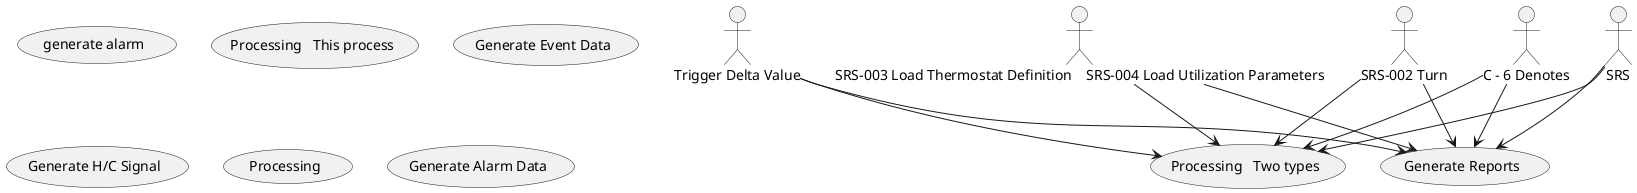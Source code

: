 @startuml
actor "Trigger Delta Value"
actor "SRS-003 Load Thermostat Definition    SRS-004 Load Utilization Parameters"
actor "SRS"
actor "SRS-002 Turn"
actor "C - 6 Denotes"
usecase "Processing   Two types"
usecase "Generate Reports"
usecase "generate alarm"
usecase "Processing   This process"
usecase "Generate Event Data"
usecase "Generate H/C Signal"
usecase "Processing"
usecase "Generate Alarm Data"
"Trigger Delta Value" --> "Processing   Two types"
"Trigger Delta Value" --> "Generate Reports"
"SRS-003 Load Thermostat Definition    SRS-004 Load Utilization Parameters" --> "Processing   Two types"
"SRS-003 Load Thermostat Definition    SRS-004 Load Utilization Parameters" --> "Generate Reports"
"SRS" --> "Processing   Two types"
"SRS" --> "Generate Reports"
"SRS-002 Turn" --> "Processing   Two types"
"SRS-002 Turn" --> "Generate Reports"
"C - 6 Denotes" --> "Processing   Two types"
"C - 6 Denotes" --> "Generate Reports"
@enduml